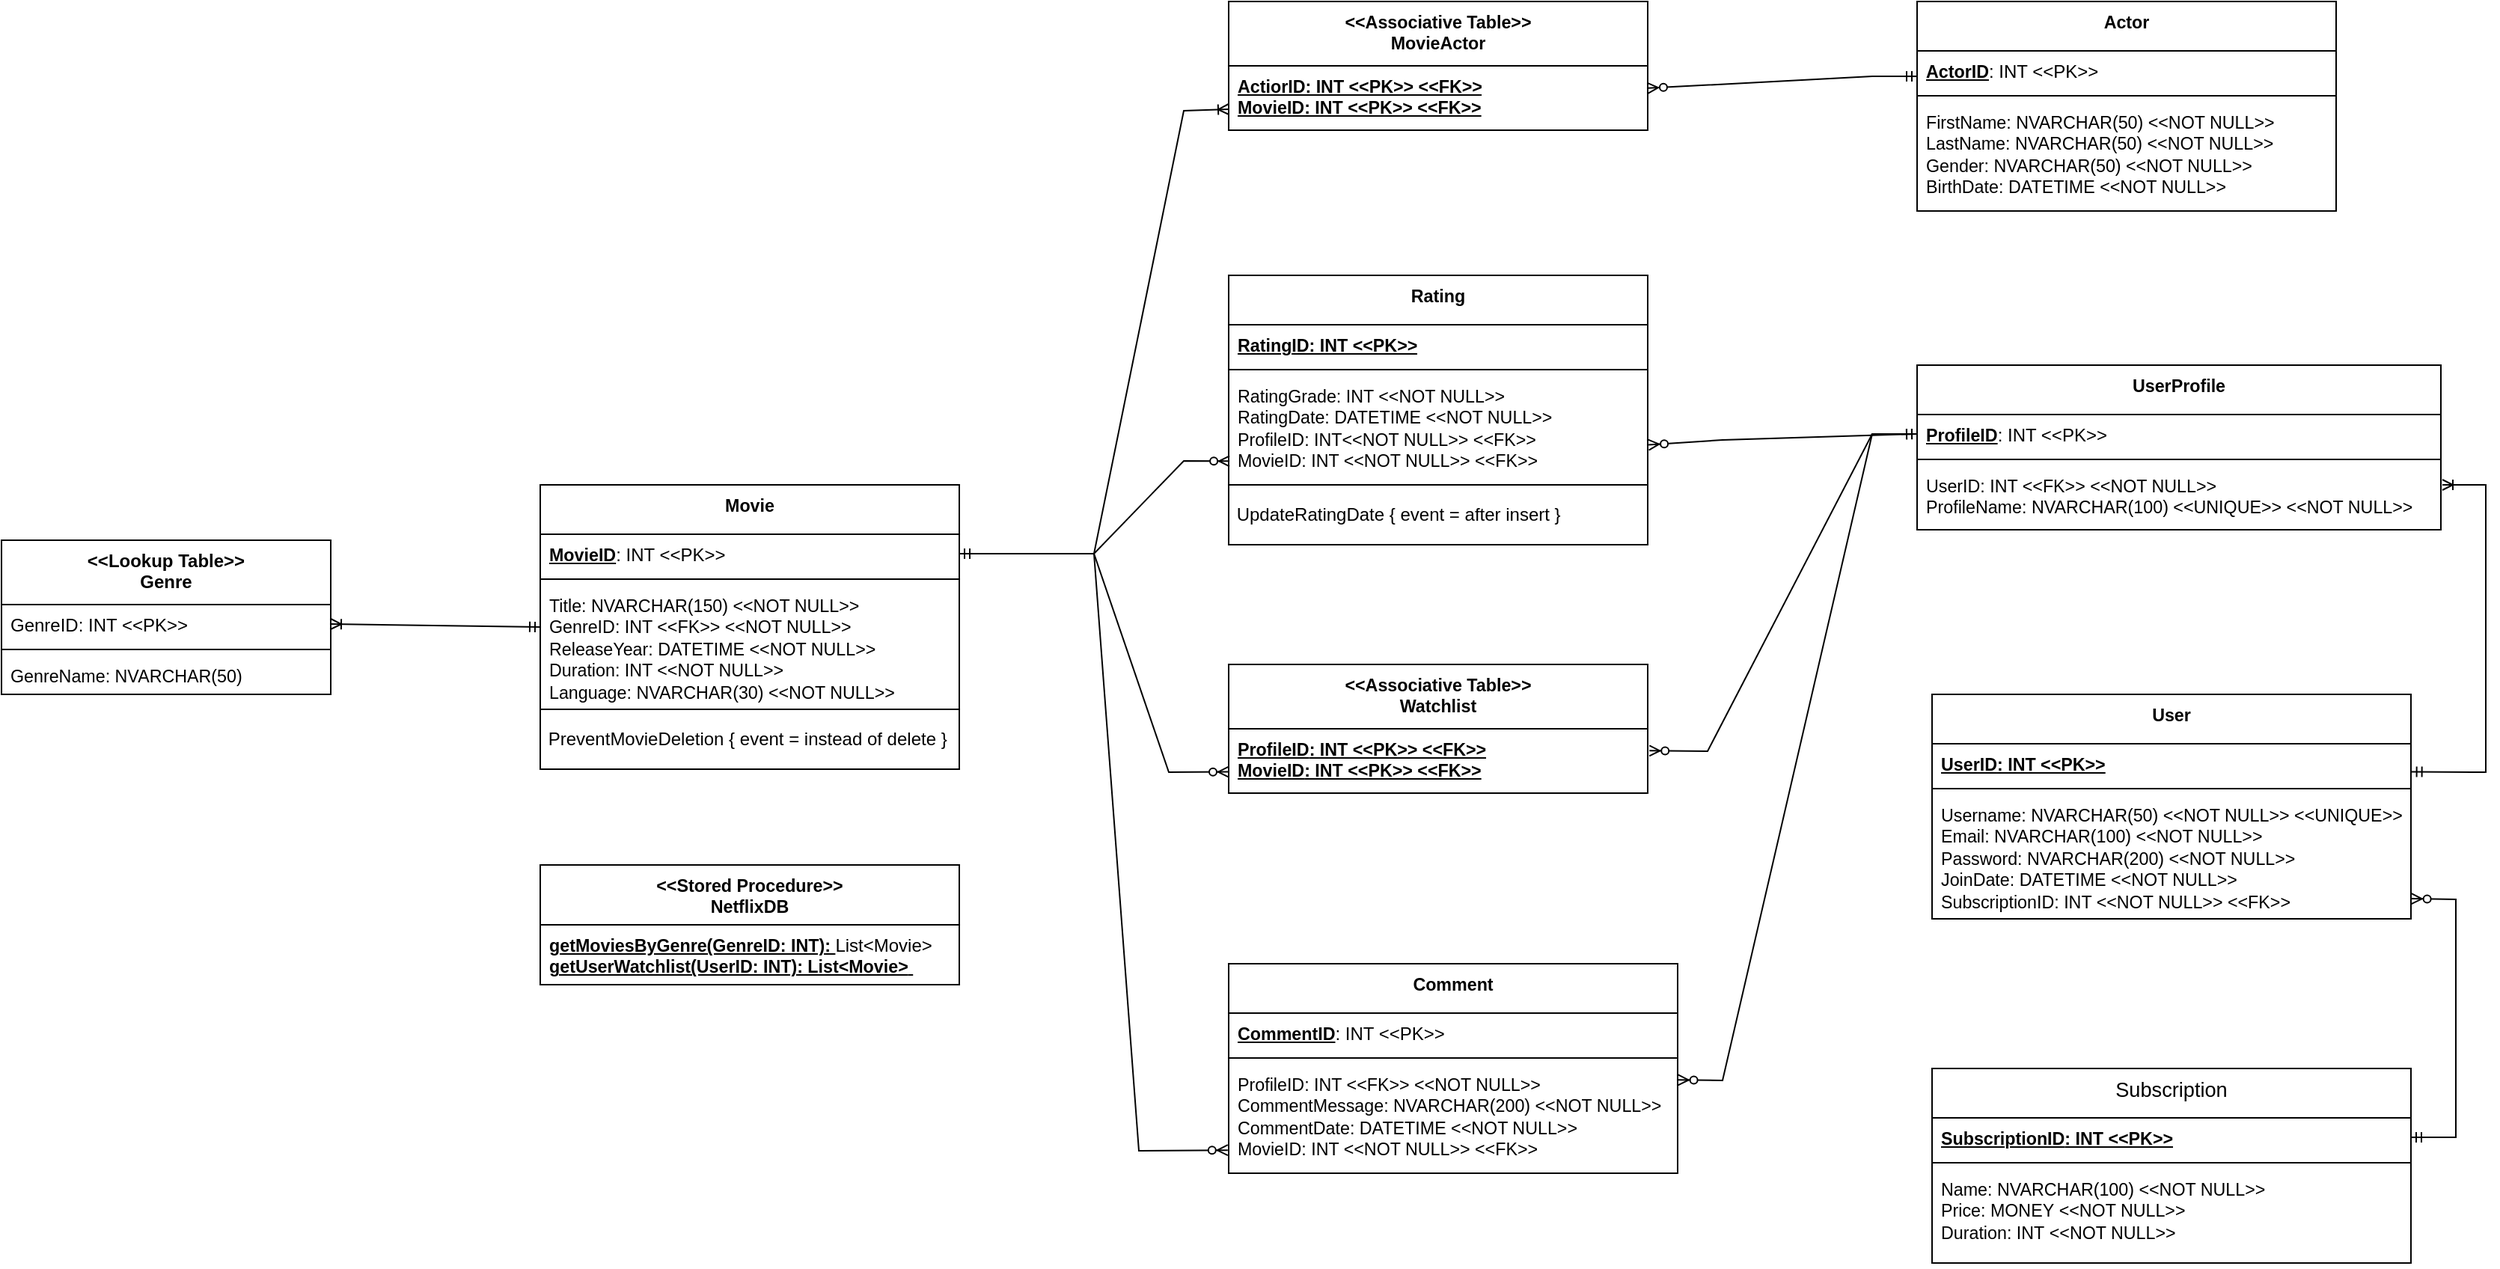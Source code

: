<mxfile version="24.7.17">
  <diagram name="Page-1" id="h7IOhjSDhQlx_L5nqkcE">
    <mxGraphModel dx="2240" dy="210" grid="1" gridSize="10" guides="1" tooltips="1" connect="1" arrows="1" fold="1" page="1" pageScale="1" pageWidth="850" pageHeight="1100" math="0" shadow="0">
      <root>
        <mxCell id="0" />
        <mxCell id="1" parent="0" />
        <mxCell id="R9Tmtzi28Q64brS0Gxxb-1" value="&amp;lt;&amp;lt;Lookup Table&amp;gt;&amp;gt;&lt;br&gt;Genre" style="swimlane;fontStyle=1;align=center;verticalAlign=top;childLayout=stackLayout;horizontal=1;startSize=43;horizontalStack=0;resizeParent=1;resizeParentMax=0;resizeLast=0;collapsible=1;marginBottom=0;whiteSpace=wrap;html=1;" vertex="1" parent="1">
          <mxGeometry x="130" y="1967" width="220" height="103" as="geometry" />
        </mxCell>
        <mxCell id="R9Tmtzi28Q64brS0Gxxb-2" value="GenreID: INT &amp;lt;&amp;lt;PK&amp;gt;&amp;gt;" style="text;strokeColor=none;fillColor=none;align=left;verticalAlign=top;spacingLeft=4;spacingRight=4;overflow=hidden;rotatable=0;points=[[0,0.5],[1,0.5]];portConstraint=eastwest;whiteSpace=wrap;html=1;" vertex="1" parent="R9Tmtzi28Q64brS0Gxxb-1">
          <mxGeometry y="43" width="220" height="26" as="geometry" />
        </mxCell>
        <mxCell id="R9Tmtzi28Q64brS0Gxxb-3" value="" style="line;strokeWidth=1;fillColor=none;align=left;verticalAlign=middle;spacingTop=-1;spacingLeft=3;spacingRight=3;rotatable=0;labelPosition=right;points=[];portConstraint=eastwest;strokeColor=inherit;" vertex="1" parent="R9Tmtzi28Q64brS0Gxxb-1">
          <mxGeometry y="69" width="220" height="8" as="geometry" />
        </mxCell>
        <mxCell id="R9Tmtzi28Q64brS0Gxxb-4" value="&lt;span style=&quot;font-size: 11.64px;&quot;&gt;GenreName: NVARCHAR(50)&lt;/span&gt;" style="text;strokeColor=none;fillColor=none;align=left;verticalAlign=top;spacingLeft=4;spacingRight=4;overflow=hidden;rotatable=0;points=[[0,0.5],[1,0.5]];portConstraint=eastwest;whiteSpace=wrap;html=1;" vertex="1" parent="R9Tmtzi28Q64brS0Gxxb-1">
          <mxGeometry y="77" width="220" height="26" as="geometry" />
        </mxCell>
        <mxCell id="R9Tmtzi28Q64brS0Gxxb-6" value="&lt;b style=&quot;font-size: 11.64px;&quot;&gt;Movie&lt;/b&gt;" style="swimlane;fontStyle=1;align=center;verticalAlign=top;childLayout=stackLayout;horizontal=1;startSize=33;horizontalStack=0;resizeParent=1;resizeParentMax=0;resizeLast=0;collapsible=1;marginBottom=0;whiteSpace=wrap;html=1;" vertex="1" parent="1">
          <mxGeometry x="490" y="1930" width="280" height="190" as="geometry" />
        </mxCell>
        <mxCell id="R9Tmtzi28Q64brS0Gxxb-7" value="&lt;u style=&quot;font-size: 11.64px;&quot;&gt;&lt;b&gt;MovieID&lt;/b&gt;&lt;/u&gt;: INT &amp;lt;&amp;lt;PK&amp;gt;&amp;gt;" style="text;strokeColor=none;fillColor=none;align=left;verticalAlign=top;spacingLeft=4;spacingRight=4;overflow=hidden;rotatable=0;points=[[0,0.5],[1,0.5]];portConstraint=eastwest;whiteSpace=wrap;html=1;" vertex="1" parent="R9Tmtzi28Q64brS0Gxxb-6">
          <mxGeometry y="33" width="280" height="26" as="geometry" />
        </mxCell>
        <mxCell id="R9Tmtzi28Q64brS0Gxxb-8" value="" style="line;strokeWidth=1;fillColor=none;align=left;verticalAlign=middle;spacingTop=-1;spacingLeft=3;spacingRight=3;rotatable=0;labelPosition=right;points=[];portConstraint=eastwest;strokeColor=inherit;" vertex="1" parent="R9Tmtzi28Q64brS0Gxxb-6">
          <mxGeometry y="59" width="280" height="8" as="geometry" />
        </mxCell>
        <mxCell id="R9Tmtzi28Q64brS0Gxxb-9" value="&lt;span style=&quot;font-size: 11.64px;&quot;&gt;Title: NVARCHAR(150) &amp;lt;&amp;lt;NOT NULL&amp;gt;&amp;gt;&lt;br&gt;&lt;/span&gt;&lt;div&gt;&lt;span style=&quot;font-size: 11.64px; background-color: initial;&quot;&gt;GenreID&lt;/span&gt;&lt;span style=&quot;font-size: 11.64px;&quot;&gt;: INT &amp;lt;&amp;lt;FK&amp;gt;&amp;gt; &amp;lt;&amp;lt;NOT NULL&amp;gt;&amp;gt;&lt;/span&gt;&lt;span style=&quot;font-size: 11.64px;&quot;&gt;&lt;br&gt;&lt;/span&gt;&lt;/div&gt;&lt;div&gt;&lt;span style=&quot;font-size: 11.64px;&quot;&gt;ReleaseYear: DATETIME &amp;lt;&amp;lt;NOT NULL&amp;gt;&amp;gt;&lt;/span&gt;&lt;span style=&quot;font-size: 11.64px;&quot;&gt;&lt;br&gt;&lt;/span&gt;&lt;/div&gt;&lt;div&gt;&lt;span style=&quot;font-size: 11.64px;&quot;&gt;Duration: INT &amp;lt;&amp;lt;NOT NULL&amp;gt;&amp;gt;&lt;/span&gt;&lt;span style=&quot;font-size: 11.64px;&quot;&gt;&lt;br&gt;&lt;/span&gt;&lt;/div&gt;&lt;div&gt;&lt;span style=&quot;font-size: 11.64px; background-color: initial;&quot;&gt;Language&lt;/span&gt;&lt;span style=&quot;font-size: 11.64px;&quot;&gt;: NVARCHAR(30) &amp;lt;&amp;lt;NOT NULL&amp;gt;&amp;gt;&lt;/span&gt;&lt;span style=&quot;font-size: 11.64px;&quot;&gt;&lt;br&gt;&lt;/span&gt;&lt;/div&gt;" style="text;strokeColor=none;fillColor=none;align=left;verticalAlign=top;spacingLeft=4;spacingRight=4;overflow=hidden;rotatable=0;points=[[0,0.5],[1,0.5]];portConstraint=eastwest;whiteSpace=wrap;html=1;" vertex="1" parent="R9Tmtzi28Q64brS0Gxxb-6">
          <mxGeometry y="67" width="280" height="83" as="geometry" />
        </mxCell>
        <mxCell id="R9Tmtzi28Q64brS0Gxxb-70" value="&amp;nbsp;PreventMovieDeletion { event = instead of delete }" style="whiteSpace=wrap;html=1;align=left;" vertex="1" parent="R9Tmtzi28Q64brS0Gxxb-6">
          <mxGeometry y="150" width="280" height="40" as="geometry" />
        </mxCell>
        <mxCell id="R9Tmtzi28Q64brS0Gxxb-12" value="&lt;b style=&quot;font-size: 11.64px;&quot;&gt;&amp;lt;&amp;lt;Associative Table&amp;gt;&amp;gt;&lt;br&gt;MovieActor&lt;/b&gt;" style="swimlane;fontStyle=1;align=center;verticalAlign=top;childLayout=stackLayout;horizontal=1;startSize=43;horizontalStack=0;resizeParent=1;resizeParentMax=0;resizeLast=0;collapsible=1;marginBottom=0;whiteSpace=wrap;html=1;" vertex="1" parent="1">
          <mxGeometry x="950" y="1607" width="280" height="86" as="geometry" />
        </mxCell>
        <mxCell id="R9Tmtzi28Q64brS0Gxxb-15" value="&lt;div&gt;&lt;u style=&quot;font-size: 11.64px;&quot;&gt;&lt;b&gt;ActiorID: INT &amp;lt;&amp;lt;PK&amp;gt;&amp;gt; &amp;lt;&amp;lt;FK&amp;gt;&amp;gt;&lt;/b&gt;&lt;/u&gt;&lt;span style=&quot;font-size: 11.64px;&quot;&gt;&lt;br&gt;&lt;/span&gt;&lt;/div&gt;&lt;div&gt;&lt;u style=&quot;font-size: 11.64px;&quot;&gt;&lt;b&gt;MovieID: INT &amp;lt;&amp;lt;PK&amp;gt;&amp;gt; &amp;lt;&amp;lt;FK&amp;gt;&amp;gt;&lt;/b&gt;&lt;/u&gt;&lt;u style=&quot;font-size: 11.64px;&quot;&gt;&lt;b&gt;&lt;br&gt;&lt;/b&gt;&lt;/u&gt;&lt;/div&gt;" style="text;strokeColor=none;fillColor=none;align=left;verticalAlign=top;spacingLeft=4;spacingRight=4;overflow=hidden;rotatable=0;points=[[0,0.5],[1,0.5]];portConstraint=eastwest;whiteSpace=wrap;html=1;" vertex="1" parent="R9Tmtzi28Q64brS0Gxxb-12">
          <mxGeometry y="43" width="280" height="43" as="geometry" />
        </mxCell>
        <mxCell id="R9Tmtzi28Q64brS0Gxxb-16" value="&lt;b style=&quot;font-size: 11.64px;&quot;&gt;Rating&lt;/b&gt;" style="swimlane;fontStyle=1;align=center;verticalAlign=top;childLayout=stackLayout;horizontal=1;startSize=33;horizontalStack=0;resizeParent=1;resizeParentMax=0;resizeLast=0;collapsible=1;marginBottom=0;whiteSpace=wrap;html=1;" vertex="1" parent="1">
          <mxGeometry x="950" y="1790" width="280" height="180" as="geometry" />
        </mxCell>
        <mxCell id="R9Tmtzi28Q64brS0Gxxb-17" value="&lt;u style=&quot;font-size: 11.64px;&quot;&gt;&lt;b&gt;RatingID: INT &amp;lt;&amp;lt;PK&amp;gt;&amp;gt;&lt;/b&gt;&lt;/u&gt;" style="text;strokeColor=none;fillColor=none;align=left;verticalAlign=top;spacingLeft=4;spacingRight=4;overflow=hidden;rotatable=0;points=[[0,0.5],[1,0.5]];portConstraint=eastwest;whiteSpace=wrap;html=1;" vertex="1" parent="R9Tmtzi28Q64brS0Gxxb-16">
          <mxGeometry y="33" width="280" height="26" as="geometry" />
        </mxCell>
        <mxCell id="R9Tmtzi28Q64brS0Gxxb-18" value="" style="line;strokeWidth=1;fillColor=none;align=left;verticalAlign=middle;spacingTop=-1;spacingLeft=3;spacingRight=3;rotatable=0;labelPosition=right;points=[];portConstraint=eastwest;strokeColor=inherit;" vertex="1" parent="R9Tmtzi28Q64brS0Gxxb-16">
          <mxGeometry y="59" width="280" height="8" as="geometry" />
        </mxCell>
        <mxCell id="R9Tmtzi28Q64brS0Gxxb-19" value="&lt;span style=&quot;font-size: 11.64px;&quot;&gt;RatingGrade&lt;/span&gt;&lt;span style=&quot;font-size: 11.64px;&quot;&gt;: INT &amp;lt;&amp;lt;NOT NULL&amp;gt;&amp;gt;&lt;br&gt;&lt;/span&gt;&lt;div&gt;&lt;span style=&quot;font-size: 11.64px; background-color: initial;&quot;&gt;RatingDate&lt;/span&gt;&lt;span style=&quot;font-size: 11.64px;&quot;&gt;: DATETIME &amp;lt;&amp;lt;NOT NULL&amp;gt;&amp;gt;&lt;/span&gt;&lt;span style=&quot;font-size: 11.64px;&quot;&gt;&lt;br&gt;&lt;/span&gt;&lt;/div&gt;&lt;div&gt;&lt;span style=&quot;font-size: 11.64px; background-color: initial;&quot;&gt;ProfileID&lt;/span&gt;&lt;span style=&quot;font-size: 11.64px;&quot;&gt;: INT&amp;lt;&amp;lt;NOT NULL&amp;gt;&amp;gt; &amp;lt;&amp;lt;FK&amp;gt;&amp;gt;&lt;/span&gt;&lt;span style=&quot;font-size: 11.64px;&quot;&gt;&lt;br&gt;&lt;/span&gt;&lt;/div&gt;&lt;div&gt;&lt;font style=&quot;background-color: initial; letter-spacing: 0px; font-size: 11.64px; direction: ltr; line-height: 13.968px; opacity: 1;&quot;&gt;Movie&lt;/font&gt;&lt;font style=&quot;background-color: initial; letter-spacing: 0px; font-size: 11.64px; direction: ltr; line-height: 13.968px; opacity: 1;&quot;&gt;ID&lt;/font&gt;&lt;span style=&quot;font-size: 11.64px;&quot;&gt;: INT &amp;lt;&amp;lt;NOT NULL&amp;gt;&amp;gt; &amp;lt;&amp;lt;FK&amp;gt;&amp;gt;&lt;/span&gt;&lt;/div&gt;" style="text;strokeColor=none;fillColor=none;align=left;verticalAlign=top;spacingLeft=4;spacingRight=4;overflow=hidden;rotatable=0;points=[[0,0.5],[1,0.5]];portConstraint=eastwest;whiteSpace=wrap;html=1;" vertex="1" parent="R9Tmtzi28Q64brS0Gxxb-16">
          <mxGeometry y="67" width="280" height="73" as="geometry" />
        </mxCell>
        <mxCell id="R9Tmtzi28Q64brS0Gxxb-71" value="&amp;nbsp;UpdateRatingDate { event = after insert }" style="whiteSpace=wrap;html=1;align=left;" vertex="1" parent="R9Tmtzi28Q64brS0Gxxb-16">
          <mxGeometry y="140" width="280" height="40" as="geometry" />
        </mxCell>
        <mxCell id="R9Tmtzi28Q64brS0Gxxb-20" value="&lt;b style=&quot;font-size: 11.64px;&quot;&gt;&amp;lt;&amp;lt;Associative Table&amp;gt;&amp;gt;&lt;br&gt;&lt;/b&gt;&lt;b style=&quot;font-size: 11.64px;&quot;&gt;Watchlist&lt;/b&gt;&lt;b style=&quot;font-size: 11.64px;&quot;&gt;&lt;br&gt;&lt;/b&gt;" style="swimlane;fontStyle=1;align=center;verticalAlign=top;childLayout=stackLayout;horizontal=1;startSize=43;horizontalStack=0;resizeParent=1;resizeParentMax=0;resizeLast=0;collapsible=1;marginBottom=0;whiteSpace=wrap;html=1;" vertex="1" parent="1">
          <mxGeometry x="950" y="2050" width="280" height="86" as="geometry" />
        </mxCell>
        <mxCell id="R9Tmtzi28Q64brS0Gxxb-21" value="&lt;div&gt;&lt;u style=&quot;background-color: initial; font-size: 11.64px;&quot;&gt;&lt;b&gt;ProfileID&lt;/b&gt;&lt;/u&gt;&lt;u style=&quot;font-size: 11.64px;&quot;&gt;&lt;b&gt;: INT &amp;lt;&amp;lt;PK&amp;gt;&amp;gt; &amp;lt;&amp;lt;FK&amp;gt;&amp;gt;&lt;/b&gt;&lt;/u&gt;&lt;span style=&quot;font-size: 11.64px;&quot;&gt;&lt;br&gt;&lt;/span&gt;&lt;/div&gt;&lt;div&gt;&lt;u style=&quot;background-color: initial; font-size: 11.64px;&quot;&gt;&lt;b&gt;MovieID&lt;/b&gt;&lt;/u&gt;&lt;u style=&quot;font-size: 11.64px;&quot;&gt;&lt;b&gt;: INT &amp;lt;&amp;lt;PK&amp;gt;&amp;gt; &amp;lt;&amp;lt;FK&amp;gt;&amp;gt;&lt;/b&gt;&lt;/u&gt;&lt;u style=&quot;font-size: 11.64px;&quot;&gt;&lt;b&gt;&lt;br&gt;&lt;/b&gt;&lt;/u&gt;&lt;/div&gt;" style="text;strokeColor=none;fillColor=none;align=left;verticalAlign=top;spacingLeft=4;spacingRight=4;overflow=hidden;rotatable=0;points=[[0,0.5],[1,0.5]];portConstraint=eastwest;whiteSpace=wrap;html=1;" vertex="1" parent="R9Tmtzi28Q64brS0Gxxb-20">
          <mxGeometry y="43" width="280" height="43" as="geometry" />
        </mxCell>
        <mxCell id="R9Tmtzi28Q64brS0Gxxb-22" value="&lt;b style=&quot;font-size: 11.64px;&quot;&gt;Comment&lt;/b&gt;" style="swimlane;fontStyle=1;align=center;verticalAlign=top;childLayout=stackLayout;horizontal=1;startSize=33;horizontalStack=0;resizeParent=1;resizeParentMax=0;resizeLast=0;collapsible=1;marginBottom=0;whiteSpace=wrap;html=1;" vertex="1" parent="1">
          <mxGeometry x="950" y="2250" width="300" height="140" as="geometry" />
        </mxCell>
        <mxCell id="R9Tmtzi28Q64brS0Gxxb-23" value="&lt;u style=&quot;font-size: 11.64px;&quot;&gt;&lt;b&gt;CommentID&lt;/b&gt;&lt;/u&gt;: INT &amp;lt;&amp;lt;PK&amp;gt;&amp;gt;" style="text;strokeColor=none;fillColor=none;align=left;verticalAlign=top;spacingLeft=4;spacingRight=4;overflow=hidden;rotatable=0;points=[[0,0.5],[1,0.5]];portConstraint=eastwest;whiteSpace=wrap;html=1;" vertex="1" parent="R9Tmtzi28Q64brS0Gxxb-22">
          <mxGeometry y="33" width="300" height="26" as="geometry" />
        </mxCell>
        <mxCell id="R9Tmtzi28Q64brS0Gxxb-24" value="" style="line;strokeWidth=1;fillColor=none;align=left;verticalAlign=middle;spacingTop=-1;spacingLeft=3;spacingRight=3;rotatable=0;labelPosition=right;points=[];portConstraint=eastwest;strokeColor=inherit;" vertex="1" parent="R9Tmtzi28Q64brS0Gxxb-22">
          <mxGeometry y="59" width="300" height="8" as="geometry" />
        </mxCell>
        <mxCell id="R9Tmtzi28Q64brS0Gxxb-25" value="&lt;span style=&quot;font-size: 11.64px;&quot;&gt;ProfileID&lt;/span&gt;&lt;span style=&quot;font-size: 11.64px;&quot;&gt;: INT &amp;lt;&amp;lt;FK&amp;gt;&amp;gt; &amp;lt;&amp;lt;NOT NULL&amp;gt;&amp;gt;&lt;br&gt;&lt;/span&gt;&lt;div&gt;&lt;span style=&quot;font-size: 11.64px; background-color: initial;&quot;&gt;CommentMessage&lt;/span&gt;&lt;span style=&quot;font-size: 11.64px;&quot;&gt;: NVARCHAR(200) &amp;lt;&amp;lt;NOT NULL&amp;gt;&amp;gt;&lt;/span&gt;&lt;span style=&quot;font-size: 11.64px;&quot;&gt;&lt;br&gt;&lt;/span&gt;&lt;/div&gt;&lt;div&gt;&lt;span style=&quot;font-size: 11.64px; background-color: initial;&quot;&gt;CommentDate&lt;/span&gt;&lt;span style=&quot;font-size: 11.64px;&quot;&gt;: DATETIME &amp;lt;&amp;lt;NOT NULL&amp;gt;&amp;gt;&lt;/span&gt;&lt;span style=&quot;font-size: 11.64px;&quot;&gt;&lt;br&gt;&lt;/span&gt;&lt;/div&gt;&lt;div&gt;&lt;span style=&quot;font-size: 11.64px; background-color: initial;&quot;&gt;MovieID&lt;/span&gt;&lt;span style=&quot;font-size: 11.64px;&quot;&gt;: INT &amp;lt;&amp;lt;NOT NULL&amp;gt;&amp;gt; &amp;lt;&amp;lt;FK&amp;gt;&amp;gt;&lt;/span&gt;&lt;span style=&quot;font-size: 11.64px;&quot;&gt;&lt;br&gt;&lt;/span&gt;&lt;/div&gt;&lt;div&gt;&lt;span style=&quot;font-size: 11.64px;&quot;&gt;&lt;br&gt;&lt;/span&gt;&lt;/div&gt;" style="text;strokeColor=none;fillColor=none;align=left;verticalAlign=top;spacingLeft=4;spacingRight=4;overflow=hidden;rotatable=0;points=[[0,0.5],[1,0.5]];portConstraint=eastwest;whiteSpace=wrap;html=1;" vertex="1" parent="R9Tmtzi28Q64brS0Gxxb-22">
          <mxGeometry y="67" width="300" height="73" as="geometry" />
        </mxCell>
        <mxCell id="R9Tmtzi28Q64brS0Gxxb-26" value="&lt;span style=&quot;font-size: 11.64px;&quot;&gt;Actor&lt;/span&gt;" style="swimlane;fontStyle=1;align=center;verticalAlign=top;childLayout=stackLayout;horizontal=1;startSize=33;horizontalStack=0;resizeParent=1;resizeParentMax=0;resizeLast=0;collapsible=1;marginBottom=0;whiteSpace=wrap;html=1;" vertex="1" parent="1">
          <mxGeometry x="1410" y="1607" width="280" height="140" as="geometry" />
        </mxCell>
        <mxCell id="R9Tmtzi28Q64brS0Gxxb-27" value="&lt;u style=&quot;font-size: 11.64px;&quot;&gt;&lt;b&gt;ActorID&lt;/b&gt;&lt;/u&gt;: INT &amp;lt;&amp;lt;PK&amp;gt;&amp;gt;" style="text;strokeColor=none;fillColor=none;align=left;verticalAlign=top;spacingLeft=4;spacingRight=4;overflow=hidden;rotatable=0;points=[[0,0.5],[1,0.5]];portConstraint=eastwest;whiteSpace=wrap;html=1;" vertex="1" parent="R9Tmtzi28Q64brS0Gxxb-26">
          <mxGeometry y="33" width="280" height="26" as="geometry" />
        </mxCell>
        <mxCell id="R9Tmtzi28Q64brS0Gxxb-28" value="" style="line;strokeWidth=1;fillColor=none;align=left;verticalAlign=middle;spacingTop=-1;spacingLeft=3;spacingRight=3;rotatable=0;labelPosition=right;points=[];portConstraint=eastwest;strokeColor=inherit;" vertex="1" parent="R9Tmtzi28Q64brS0Gxxb-26">
          <mxGeometry y="59" width="280" height="8" as="geometry" />
        </mxCell>
        <mxCell id="R9Tmtzi28Q64brS0Gxxb-29" value="&lt;span style=&quot;font-size: 11.64px;&quot;&gt;FirstName&lt;/span&gt;&lt;span style=&quot;font-size: 11.64px;&quot;&gt;:&amp;nbsp;&lt;/span&gt;&lt;span style=&quot;font-size: 11.64px;&quot;&gt;NVARCHAR(50)&lt;/span&gt;&lt;span style=&quot;font-size: 11.64px;&quot;&gt;&amp;nbsp;&amp;lt;&amp;lt;NOT NULL&amp;gt;&amp;gt;&lt;br&gt;&lt;/span&gt;&lt;div&gt;&lt;span style=&quot;font-size: 11.64px; background-color: initial;&quot;&gt;LastName&lt;/span&gt;&lt;span style=&quot;font-size: 11.64px;&quot;&gt;:&amp;nbsp;&lt;/span&gt;&lt;span style=&quot;font-size: 11.64px;&quot;&gt;NVARCHAR(50)&amp;nbsp;&lt;/span&gt;&lt;span style=&quot;font-size: 11.64px;&quot;&gt;&amp;lt;&amp;lt;&lt;/span&gt;&lt;span style=&quot;font-size: 11.64px;&quot;&gt;NOT NULL&lt;/span&gt;&lt;span style=&quot;font-size: 11.64px;&quot;&gt;&amp;gt;&amp;gt;&lt;/span&gt;&lt;span style=&quot;font-size: 11.64px;&quot;&gt;&lt;br&gt;&lt;/span&gt;&lt;/div&gt;&lt;div&gt;&lt;span style=&quot;font-size: 11.64px; background-color: initial;&quot;&gt;Gender&lt;/span&gt;&lt;span style=&quot;font-size: 11.64px;&quot;&gt;: NVARCHAR(50) &amp;lt;&amp;lt;NOT NULL&amp;gt;&amp;gt;&lt;/span&gt;&lt;span style=&quot;font-size: 11.64px;&quot;&gt;&lt;br&gt;&lt;/span&gt;&lt;/div&gt;&lt;div&gt;&lt;span style=&quot;font-size: 11.64px; background-color: initial;&quot;&gt;BirthDate&lt;/span&gt;&lt;span style=&quot;font-size: 11.64px;&quot;&gt;:&amp;nbsp;&lt;/span&gt;&lt;span style=&quot;font-size: 11.64px;&quot;&gt;DATETIME&amp;nbsp;&lt;/span&gt;&lt;span style=&quot;font-size: 11.64px;&quot;&gt;&amp;lt;&amp;lt;NOT NULL&amp;gt;&amp;gt;&lt;/span&gt;&lt;/div&gt;" style="text;strokeColor=none;fillColor=none;align=left;verticalAlign=top;spacingLeft=4;spacingRight=4;overflow=hidden;rotatable=0;points=[[0,0.5],[1,0.5]];portConstraint=eastwest;whiteSpace=wrap;html=1;" vertex="1" parent="R9Tmtzi28Q64brS0Gxxb-26">
          <mxGeometry y="67" width="280" height="73" as="geometry" />
        </mxCell>
        <mxCell id="R9Tmtzi28Q64brS0Gxxb-30" value="&lt;b style=&quot;font-size: 11.64px;&quot;&gt;UserProfile&lt;/b&gt;" style="swimlane;fontStyle=1;align=center;verticalAlign=top;childLayout=stackLayout;horizontal=1;startSize=33;horizontalStack=0;resizeParent=1;resizeParentMax=0;resizeLast=0;collapsible=1;marginBottom=0;whiteSpace=wrap;html=1;" vertex="1" parent="1">
          <mxGeometry x="1410" y="1850" width="350" height="110" as="geometry" />
        </mxCell>
        <mxCell id="R9Tmtzi28Q64brS0Gxxb-31" value="&lt;u style=&quot;font-size: 11.64px;&quot;&gt;&lt;b&gt;ProfileID&lt;/b&gt;&lt;/u&gt;: INT &amp;lt;&amp;lt;PK&amp;gt;&amp;gt;" style="text;strokeColor=none;fillColor=none;align=left;verticalAlign=top;spacingLeft=4;spacingRight=4;overflow=hidden;rotatable=0;points=[[0,0.5],[1,0.5]];portConstraint=eastwest;whiteSpace=wrap;html=1;" vertex="1" parent="R9Tmtzi28Q64brS0Gxxb-30">
          <mxGeometry y="33" width="350" height="26" as="geometry" />
        </mxCell>
        <mxCell id="R9Tmtzi28Q64brS0Gxxb-32" value="" style="line;strokeWidth=1;fillColor=none;align=left;verticalAlign=middle;spacingTop=-1;spacingLeft=3;spacingRight=3;rotatable=0;labelPosition=right;points=[];portConstraint=eastwest;strokeColor=inherit;" vertex="1" parent="R9Tmtzi28Q64brS0Gxxb-30">
          <mxGeometry y="59" width="350" height="8" as="geometry" />
        </mxCell>
        <mxCell id="R9Tmtzi28Q64brS0Gxxb-33" value="&lt;span style=&quot;font-size: 11.64px;&quot;&gt;UserID&lt;/span&gt;&lt;span style=&quot;font-size: 11.64px;&quot;&gt;: INT &amp;lt;&amp;lt;FK&amp;gt;&amp;gt;&amp;nbsp;&lt;/span&gt;&lt;span style=&quot;font-size: 11.64px;&quot;&gt;&amp;lt;&amp;lt;NOT NULL&amp;gt;&amp;gt;&lt;br&gt;&lt;/span&gt;&lt;div&gt;&lt;span style=&quot;font-size: 11.64px; background-color: initial;&quot;&gt;ProfileName&lt;/span&gt;&lt;span style=&quot;font-size: 11.64px;&quot;&gt;:&amp;nbsp;&lt;/span&gt;&lt;span style=&quot;font-size: 11.64px;&quot;&gt;NVARCHAR(100) &amp;lt;&amp;lt;UNIQUE&amp;gt;&amp;gt; &amp;lt;&amp;lt;NOT NULL&amp;gt;&amp;gt;&lt;/span&gt;&lt;/div&gt;" style="text;strokeColor=none;fillColor=none;align=left;verticalAlign=top;spacingLeft=4;spacingRight=4;overflow=hidden;rotatable=0;points=[[0,0.5],[1,0.5]];portConstraint=eastwest;whiteSpace=wrap;html=1;" vertex="1" parent="R9Tmtzi28Q64brS0Gxxb-30">
          <mxGeometry y="67" width="350" height="43" as="geometry" />
        </mxCell>
        <mxCell id="R9Tmtzi28Q64brS0Gxxb-34" value="&lt;b style=&quot;font-size: 11.64px;&quot;&gt;User&lt;/b&gt;" style="swimlane;fontStyle=1;align=center;verticalAlign=top;childLayout=stackLayout;horizontal=1;startSize=33;horizontalStack=0;resizeParent=1;resizeParentMax=0;resizeLast=0;collapsible=1;marginBottom=0;whiteSpace=wrap;html=1;" vertex="1" parent="1">
          <mxGeometry x="1420" y="2070" width="320" height="150" as="geometry" />
        </mxCell>
        <mxCell id="R9Tmtzi28Q64brS0Gxxb-35" value="&lt;u style=&quot;font-size: 11.64px;&quot;&gt;&lt;b&gt;UserID&lt;/b&gt;&lt;/u&gt;&lt;u style=&quot;font-size: 11.64px;&quot;&gt;&lt;b&gt;: INT &amp;lt;&amp;lt;PK&amp;gt;&amp;gt;&lt;/b&gt;&lt;/u&gt;" style="text;strokeColor=none;fillColor=none;align=left;verticalAlign=top;spacingLeft=4;spacingRight=4;overflow=hidden;rotatable=0;points=[[0,0.5],[1,0.5]];portConstraint=eastwest;whiteSpace=wrap;html=1;" vertex="1" parent="R9Tmtzi28Q64brS0Gxxb-34">
          <mxGeometry y="33" width="320" height="26" as="geometry" />
        </mxCell>
        <mxCell id="R9Tmtzi28Q64brS0Gxxb-36" value="" style="line;strokeWidth=1;fillColor=none;align=left;verticalAlign=middle;spacingTop=-1;spacingLeft=3;spacingRight=3;rotatable=0;labelPosition=right;points=[];portConstraint=eastwest;strokeColor=inherit;" vertex="1" parent="R9Tmtzi28Q64brS0Gxxb-34">
          <mxGeometry y="59" width="320" height="8" as="geometry" />
        </mxCell>
        <mxCell id="R9Tmtzi28Q64brS0Gxxb-37" value="&lt;span style=&quot;font-size: 11.64px;&quot;&gt;Username&lt;/span&gt;&lt;span style=&quot;font-size: 11.64px;&quot;&gt;: NVARCHAR(50) &amp;lt;&amp;lt;NOT NULL&amp;gt;&amp;gt; &amp;lt;&amp;lt;UNIQUE&amp;gt;&amp;gt;&lt;br&gt;&lt;/span&gt;&lt;div&gt;&lt;span style=&quot;font-size: 11.64px; background-color: initial;&quot;&gt;Email&lt;/span&gt;&lt;span style=&quot;font-size: 11.64px;&quot;&gt;:&amp;nbsp;&lt;/span&gt;&lt;span style=&quot;font-size: 11.64px;&quot;&gt;NVARCHAR(100)&amp;nbsp;&lt;/span&gt;&lt;span style=&quot;font-size: 11.64px;&quot;&gt;&amp;lt;&amp;lt;NOT NULL&amp;gt;&amp;gt;&lt;/span&gt;&lt;span style=&quot;font-size: 11.64px;&quot;&gt;&lt;br&gt;&lt;/span&gt;&lt;/div&gt;&lt;div&gt;&lt;span style=&quot;font-size: 11.64px; background-color: initial;&quot;&gt;Password&lt;/span&gt;&lt;span style=&quot;font-size: 11.64px;&quot;&gt;:&amp;nbsp;&lt;/span&gt;&lt;span style=&quot;font-size: 11.64px;&quot;&gt;NVARCHAR(200)&amp;nbsp;&lt;/span&gt;&lt;span style=&quot;font-size: 11.64px;&quot;&gt;&amp;lt;&amp;lt;NOT NULL&amp;gt;&amp;gt;&lt;/span&gt;&lt;span style=&quot;font-size: 11.64px;&quot;&gt;&lt;br&gt;&lt;/span&gt;&lt;/div&gt;&lt;div&gt;&lt;span style=&quot;font-size: 11.64px; background-color: initial;&quot;&gt;JoinDate&lt;/span&gt;&lt;span style=&quot;font-size: 11.64px;&quot;&gt;: DATETIME &amp;lt;&amp;lt;NOT NULL&amp;gt;&amp;gt;&lt;/span&gt;&lt;/div&gt;&lt;div&gt;&lt;span style=&quot;font-size: 11.64px; background-color: initial;&quot;&gt;SubscriptionID&lt;/span&gt;&lt;span style=&quot;font-size: 11.64px;&quot;&gt;: INT &amp;lt;&amp;lt;NOT NULL&amp;gt;&amp;gt; &amp;lt;&amp;lt;FK&amp;gt;&amp;gt;&lt;/span&gt;&lt;span style=&quot;font-size: 11.64px;&quot;&gt;&lt;br&gt;&lt;/span&gt;&lt;/div&gt;" style="text;strokeColor=none;fillColor=none;align=left;verticalAlign=top;spacingLeft=4;spacingRight=4;overflow=hidden;rotatable=0;points=[[0,0.5],[1,0.5]];portConstraint=eastwest;whiteSpace=wrap;html=1;" vertex="1" parent="R9Tmtzi28Q64brS0Gxxb-34">
          <mxGeometry y="67" width="320" height="83" as="geometry" />
        </mxCell>
        <mxCell id="R9Tmtzi28Q64brS0Gxxb-38" value="&lt;span style=&quot;font-size: 13.58px; font-weight: 400;&quot;&gt;Subscription&lt;/span&gt;" style="swimlane;fontStyle=1;align=center;verticalAlign=top;childLayout=stackLayout;horizontal=1;startSize=33;horizontalStack=0;resizeParent=1;resizeParentMax=0;resizeLast=0;collapsible=1;marginBottom=0;whiteSpace=wrap;html=1;" vertex="1" parent="1">
          <mxGeometry x="1420" y="2320" width="320" height="130" as="geometry" />
        </mxCell>
        <mxCell id="R9Tmtzi28Q64brS0Gxxb-39" value="&lt;u style=&quot;font-size: 11.64px;&quot;&gt;&lt;b&gt;SubscriptionID&lt;/b&gt;&lt;/u&gt;&lt;u style=&quot;font-size: 11.64px;&quot;&gt;&lt;b&gt;: INT &amp;lt;&amp;lt;PK&amp;gt;&amp;gt;&lt;/b&gt;&lt;/u&gt;" style="text;strokeColor=none;fillColor=none;align=left;verticalAlign=top;spacingLeft=4;spacingRight=4;overflow=hidden;rotatable=0;points=[[0,0.5],[1,0.5]];portConstraint=eastwest;whiteSpace=wrap;html=1;" vertex="1" parent="R9Tmtzi28Q64brS0Gxxb-38">
          <mxGeometry y="33" width="320" height="26" as="geometry" />
        </mxCell>
        <mxCell id="R9Tmtzi28Q64brS0Gxxb-40" value="" style="line;strokeWidth=1;fillColor=none;align=left;verticalAlign=middle;spacingTop=-1;spacingLeft=3;spacingRight=3;rotatable=0;labelPosition=right;points=[];portConstraint=eastwest;strokeColor=inherit;" vertex="1" parent="R9Tmtzi28Q64brS0Gxxb-38">
          <mxGeometry y="59" width="320" height="8" as="geometry" />
        </mxCell>
        <mxCell id="R9Tmtzi28Q64brS0Gxxb-41" value="&lt;span style=&quot;font-size: 11.64px;&quot;&gt;Name&lt;/span&gt;&lt;span style=&quot;font-size: 11.64px;&quot;&gt;: NVARCHAR(100) &amp;lt;&amp;lt;NOT NULL&amp;gt;&amp;gt;&lt;br&gt;&lt;/span&gt;&lt;div&gt;&lt;span style=&quot;font-size: 11.64px; background-color: initial;&quot;&gt;Price&lt;/span&gt;&lt;span style=&quot;font-size: 11.64px;&quot;&gt;: MONEY&lt;/span&gt;&lt;span style=&quot;font-size: 11.64px;&quot;&gt;&amp;nbsp;&lt;/span&gt;&lt;span style=&quot;font-size: 11.64px;&quot;&gt;&amp;lt;&amp;lt;NOT NULL&amp;gt;&amp;gt;&lt;/span&gt;&lt;span style=&quot;font-size: 11.64px;&quot;&gt;&lt;br&gt;&lt;/span&gt;&lt;/div&gt;&lt;div&gt;&lt;span style=&quot;font-size: 11.64px; background-color: initial;&quot;&gt;Duration&lt;/span&gt;&lt;span style=&quot;font-size: 11.64px;&quot;&gt;: INT&amp;nbsp;&lt;/span&gt;&lt;span style=&quot;font-size: 11.64px;&quot;&gt;&amp;lt;&amp;lt;NOT NULL&amp;gt;&amp;gt;&lt;/span&gt;&lt;/div&gt;" style="text;strokeColor=none;fillColor=none;align=left;verticalAlign=top;spacingLeft=4;spacingRight=4;overflow=hidden;rotatable=0;points=[[0,0.5],[1,0.5]];portConstraint=eastwest;whiteSpace=wrap;html=1;" vertex="1" parent="R9Tmtzi28Q64brS0Gxxb-38">
          <mxGeometry y="67" width="320" height="63" as="geometry" />
        </mxCell>
        <UserObject label="" tags="Background" id="R9Tmtzi28Q64brS0Gxxb-43">
          <mxCell style="vsdxID=92;edgeStyle=none;startArrow=ERmandOne;endArrow=ERoneToMany;startSize=5;endSize=5;strokeColor=#000000;spacingTop=0;spacingBottom=0;spacingLeft=0;spacingRight=0;verticalAlign=middle;html=1;labelBackgroundColor=#ffffff;rounded=0;entryX=1;entryY=0.5;entryDx=0;entryDy=0;" edge="1" parent="1" target="R9Tmtzi28Q64brS0Gxxb-2">
            <mxGeometry relative="1" as="geometry">
              <mxPoint x="30" y="102" as="offset" />
              <Array as="points" />
              <mxPoint x="490" y="2025" as="sourcePoint" />
              <mxPoint x="395" y="1980.91" as="targetPoint" />
            </mxGeometry>
          </mxCell>
        </UserObject>
        <UserObject label="" tags="Background" id="R9Tmtzi28Q64brS0Gxxb-44">
          <mxCell style="vsdxID=126;edgeStyle=none;startArrow=ERmandOne;endArrow=ERoneToMany;startSize=5;endSize=5;strokeColor=#000000;spacingTop=0;spacingBottom=0;spacingLeft=0;spacingRight=0;verticalAlign=middle;html=1;labelBackgroundColor=#ffffff;rounded=0;exitX=1;exitY=0.5;exitDx=0;exitDy=0;" edge="1" parent="1" source="R9Tmtzi28Q64brS0Gxxb-7">
            <mxGeometry relative="1" as="geometry">
              <mxPoint x="-56" y="276" as="offset" />
              <Array as="points">
                <mxPoint x="860" y="1976" />
                <mxPoint x="920" y="1680" />
              </Array>
              <mxPoint x="840" y="2020" as="sourcePoint" />
              <mxPoint x="950" y="1679" as="targetPoint" />
            </mxGeometry>
          </mxCell>
        </UserObject>
        <UserObject label="" tags="Background" id="R9Tmtzi28Q64brS0Gxxb-45">
          <mxCell style="vsdxID=102;edgeStyle=none;startArrow=ERmandOne;endArrow=ERzeroToMany;startSize=5;endSize=5;strokeColor=#000000;spacingTop=0;spacingBottom=0;spacingLeft=0;spacingRight=0;verticalAlign=middle;html=1;labelBackgroundColor=#ffffff;rounded=0;exitX=1;exitY=0.5;exitDx=0;exitDy=0;entryX=0.002;entryY=0.783;entryDx=0;entryDy=0;entryPerimeter=0;" edge="1" parent="1" source="R9Tmtzi28Q64brS0Gxxb-7" target="R9Tmtzi28Q64brS0Gxxb-19">
            <mxGeometry relative="1" as="geometry">
              <mxPoint x="-61" y="156" as="offset" />
              <Array as="points">
                <mxPoint x="860" y="1976" />
                <mxPoint x="920" y="1914" />
              </Array>
              <mxPoint x="830" y="2020" as="sourcePoint" />
              <mxPoint x="950" y="1910" as="targetPoint" />
            </mxGeometry>
          </mxCell>
        </UserObject>
        <UserObject label="" tags="Background" id="R9Tmtzi28Q64brS0Gxxb-46">
          <mxCell style="vsdxID=93;edgeStyle=none;startArrow=ERmandOne;endArrow=ERzeroToMany;startSize=5;endSize=5;strokeColor=#000000;spacingTop=0;spacingBottom=0;spacingLeft=0;spacingRight=0;verticalAlign=middle;html=1;labelBackgroundColor=#ffffff;rounded=0;exitX=1;exitY=0.5;exitDx=0;exitDy=0;entryX=0;entryY=0.669;entryDx=0;entryDy=0;entryPerimeter=0;" edge="1" parent="1" source="R9Tmtzi28Q64brS0Gxxb-7" target="R9Tmtzi28Q64brS0Gxxb-21">
            <mxGeometry relative="1" as="geometry">
              <mxPoint x="-75" y="121" as="offset" />
              <Array as="points">
                <mxPoint x="860" y="1976" />
                <mxPoint x="910" y="2122" />
              </Array>
              <mxPoint x="770" y="1998.5" as="sourcePoint" />
              <mxPoint x="920" y="2038.5" as="targetPoint" />
            </mxGeometry>
          </mxCell>
        </UserObject>
        <UserObject label="" tags="Background" id="R9Tmtzi28Q64brS0Gxxb-47">
          <mxCell style="vsdxID=95;edgeStyle=none;startArrow=ERmandOne;endArrow=ERzeroToMany;startSize=5;endSize=5;strokeColor=#000000;spacingTop=0;spacingBottom=0;spacingLeft=0;spacingRight=0;verticalAlign=middle;html=1;labelBackgroundColor=#ffffff;rounded=0;exitX=1;exitY=0.5;exitDx=0;exitDy=0;entryX=-0.002;entryY=0.789;entryDx=0;entryDy=0;entryPerimeter=0;" edge="1" parent="1" source="R9Tmtzi28Q64brS0Gxxb-7" target="R9Tmtzi28Q64brS0Gxxb-25">
            <mxGeometry relative="1" as="geometry">
              <mxPoint x="-60" y="246" as="offset" />
              <Array as="points">
                <mxPoint x="860" y="1976" />
                <mxPoint x="890" y="2375" />
              </Array>
              <mxPoint x="770.0" y="1980.0" as="sourcePoint" />
              <mxPoint x="950" y="2381.006" as="targetPoint" />
            </mxGeometry>
          </mxCell>
        </UserObject>
        <UserObject label="" tags="Background" id="R9Tmtzi28Q64brS0Gxxb-48">
          <mxCell style="vsdxID=127;edgeStyle=none;startArrow=ERmandOne;endArrow=ERzeroToMany;startSize=5;endSize=5;strokeColor=#000000;spacingTop=0;spacingBottom=0;spacingLeft=0;spacingRight=0;verticalAlign=middle;html=1;labelBackgroundColor=#ffffff;rounded=0;exitX=0;exitY=0.5;exitDx=0;exitDy=0;exitPerimeter=0;entryX=1;entryY=0.347;entryDx=0;entryDy=0;entryPerimeter=0;" edge="1" parent="1" target="R9Tmtzi28Q64brS0Gxxb-15">
            <mxGeometry relative="1" as="geometry">
              <mxPoint x="64" y="126" as="offset" />
              <Array as="points">
                <mxPoint x="1380" y="1657" />
              </Array>
              <mxPoint x="1410" y="1657" as="sourcePoint" />
              <mxPoint x="1280" y="1607" as="targetPoint" />
            </mxGeometry>
          </mxCell>
        </UserObject>
        <UserObject label="" tags="Background" id="R9Tmtzi28Q64brS0Gxxb-49">
          <mxCell style="vsdxID=89;edgeStyle=none;startArrow=ERmandOne;endArrow=ERzeroToMany;startSize=5;endSize=5;strokeColor=#000000;spacingTop=0;spacingBottom=0;spacingLeft=0;spacingRight=0;verticalAlign=middle;html=1;labelBackgroundColor=#ffffff;rounded=0;exitX=0;exitY=0.5;exitDx=0;exitDy=0;entryX=1.002;entryY=0.634;entryDx=0;entryDy=0;entryPerimeter=0;" edge="1" parent="1" source="R9Tmtzi28Q64brS0Gxxb-31" target="R9Tmtzi28Q64brS0Gxxb-19">
            <mxGeometry relative="1" as="geometry">
              <mxPoint x="95" y="166" as="offset" />
              <Array as="points">
                <mxPoint x="1280" y="1900" />
              </Array>
              <mxPoint x="1400" y="1890" as="sourcePoint" />
              <mxPoint x="1231" y="1896" as="targetPoint" />
            </mxGeometry>
          </mxCell>
        </UserObject>
        <UserObject label="" tags="Background" id="R9Tmtzi28Q64brS0Gxxb-51">
          <mxCell style="vsdxID=90;edgeStyle=none;startArrow=ERmandOne;endArrow=ERzeroToMany;startSize=5;endSize=5;strokeColor=#000000;spacingTop=0;spacingBottom=0;spacingLeft=0;spacingRight=0;verticalAlign=middle;html=1;labelBackgroundColor=#ffffff;rounded=0;exitX=0;exitY=0.5;exitDx=0;exitDy=0;entryX=1.004;entryY=0.341;entryDx=0;entryDy=0;entryPerimeter=0;" edge="1" parent="1" source="R9Tmtzi28Q64brS0Gxxb-31" target="R9Tmtzi28Q64brS0Gxxb-21">
            <mxGeometry relative="1" as="geometry">
              <mxPoint x="80" y="114" as="offset" />
              <Array as="points">
                <mxPoint x="1380" y="1896" />
                <mxPoint x="1270" y="2108" />
              </Array>
              <mxPoint x="1410" y="1930" as="sourcePoint" />
              <mxPoint x="1249" y="1956" as="targetPoint" />
            </mxGeometry>
          </mxCell>
        </UserObject>
        <UserObject label="" tags="Background" id="R9Tmtzi28Q64brS0Gxxb-52">
          <mxCell style="vsdxID=88;edgeStyle=none;startArrow=ERmandOne;endArrow=ERzeroToMany;startSize=5;endSize=5;strokeColor=#000000;spacingTop=0;spacingBottom=0;spacingLeft=0;spacingRight=0;verticalAlign=middle;html=1;labelBackgroundColor=#ffffff;rounded=0;exitX=0;exitY=0.5;exitDx=0;exitDy=0;entryX=1.001;entryY=0.146;entryDx=0;entryDy=0;entryPerimeter=0;" edge="1" parent="1" source="R9Tmtzi28Q64brS0Gxxb-31" target="R9Tmtzi28Q64brS0Gxxb-25">
            <mxGeometry relative="1" as="geometry">
              <mxPoint x="94" y="207" as="offset" />
              <Array as="points">
                <mxPoint x="1380" y="1896" />
                <mxPoint x="1280" y="2328" />
              </Array>
              <mxPoint x="1420" y="1930" as="sourcePoint" />
              <mxPoint x="1230" y="2140" as="targetPoint" />
            </mxGeometry>
          </mxCell>
        </UserObject>
        <UserObject label="" tags="Background" id="R9Tmtzi28Q64brS0Gxxb-54">
          <mxCell style="vsdxID=96;edgeStyle=none;startArrow=ERmandOne;endArrow=ERoneToMany;startSize=5;endSize=5;strokeColor=#000000;spacingTop=0;spacingBottom=0;spacingLeft=0;spacingRight=0;verticalAlign=middle;html=1;labelBackgroundColor=#ffffff;rounded=0;exitX=1.001;exitY=0.721;exitDx=0;exitDy=0;exitPerimeter=0;" edge="1" parent="1" source="R9Tmtzi28Q64brS0Gxxb-35">
            <mxGeometry relative="1" as="geometry">
              <mxPoint x="-40" y="176" as="offset" />
              <Array as="points">
                <mxPoint x="1790" y="2122" />
                <mxPoint x="1790" y="1930" />
              </Array>
              <mxPoint x="1740" y="2120" as="sourcePoint" />
              <mxPoint x="1761" y="1930" as="targetPoint" />
            </mxGeometry>
          </mxCell>
        </UserObject>
        <UserObject label="" tags="Background" id="R9Tmtzi28Q64brS0Gxxb-55">
          <mxCell style="vsdxID=136;edgeStyle=none;startArrow=ERmandOne;endArrow=ERzeroToMany;startSize=5;endSize=5;strokeColor=#000000;spacingTop=0;spacingBottom=0;spacingLeft=0;spacingRight=0;verticalAlign=middle;html=1;labelBackgroundColor=#ffffff;rounded=0;exitX=1;exitY=0.5;exitDx=0;exitDy=0;entryX=1.001;entryY=0.838;entryDx=0;entryDy=0;entryPerimeter=0;" edge="1" parent="1" source="R9Tmtzi28Q64brS0Gxxb-39" target="R9Tmtzi28Q64brS0Gxxb-37">
            <mxGeometry relative="1" as="geometry">
              <mxPoint x="-30" y="139" as="offset" />
              <Array as="points">
                <mxPoint x="1770" y="2366" />
                <mxPoint x="1770" y="2207" />
              </Array>
              <mxPoint x="1740" y="2366" as="sourcePoint" />
              <mxPoint x="1740" y="2290" as="targetPoint" />
            </mxGeometry>
          </mxCell>
        </UserObject>
        <mxCell id="R9Tmtzi28Q64brS0Gxxb-56" value="&lt;span style=&quot;font-size: 11.64px;&quot;&gt;&amp;lt;&amp;lt;Stored Procedure&amp;gt;&amp;gt;&lt;br&gt;NetflixDB&lt;/span&gt;" style="swimlane;fontStyle=1;align=center;verticalAlign=top;childLayout=stackLayout;horizontal=1;startSize=40;horizontalStack=0;resizeParent=1;resizeParentMax=0;resizeLast=0;collapsible=1;marginBottom=0;whiteSpace=wrap;html=1;" vertex="1" parent="1">
          <mxGeometry x="490" y="2184" width="280" height="80" as="geometry" />
        </mxCell>
        <mxCell id="R9Tmtzi28Q64brS0Gxxb-57" value="&lt;u style=&quot;font-size: 11.64px; font-weight: bold;&quot;&gt;getMoviesByGenre(GenreID: INT):&amp;nbsp;&lt;/u&gt;List&amp;lt;Movie&amp;gt;&lt;br&gt;&lt;b style=&quot;font-size: 11.64px;&quot;&gt;&lt;u&gt;getUserWatchlist(UserID: INT): List&amp;lt;Movie&amp;gt;&lt;/u&gt;&lt;/b&gt;&lt;span style=&quot;font-size: 11.64px;&quot;&gt;&lt;b&gt;&lt;u&gt;&amp;nbsp;&lt;/u&gt;&lt;/b&gt;&lt;/span&gt;" style="text;strokeColor=none;fillColor=none;align=left;verticalAlign=top;spacingLeft=4;spacingRight=4;overflow=hidden;rotatable=0;points=[[0,0.5],[1,0.5]];portConstraint=eastwest;whiteSpace=wrap;html=1;" vertex="1" parent="R9Tmtzi28Q64brS0Gxxb-56">
          <mxGeometry y="40" width="280" height="40" as="geometry" />
        </mxCell>
      </root>
    </mxGraphModel>
  </diagram>
</mxfile>
